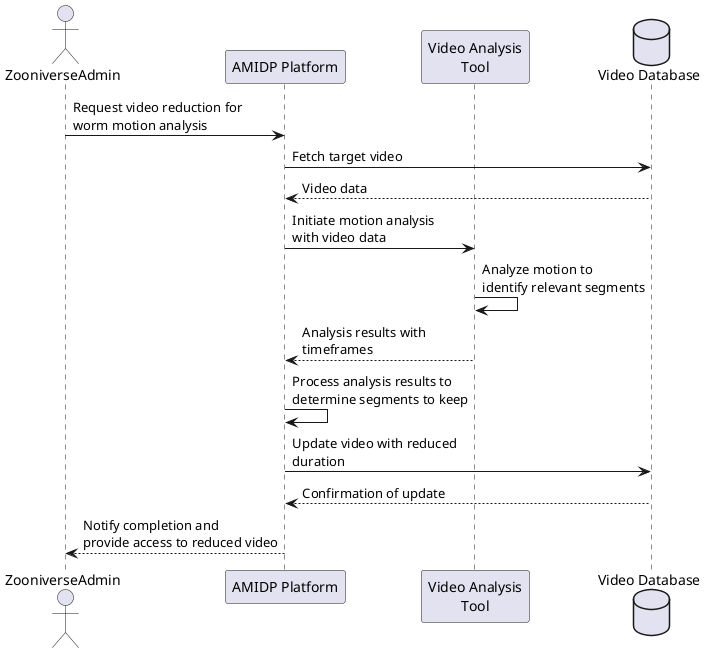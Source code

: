 @startuml
actor ZooniverseAdmin as admin
participant "AMIDP Platform" as AMIDP
participant "Video Analysis\nTool" as AnalysisTool
database "Video Database" as VideoDB

admin -> AMIDP : Request video reduction for\nworm motion analysis
AMIDP -> VideoDB : Fetch target video
VideoDB --> AMIDP : Video data
AMIDP -> AnalysisTool : Initiate motion analysis\nwith video data
AnalysisTool -> AnalysisTool : Analyze motion to\nidentify relevant segments
AnalysisTool --> AMIDP : Analysis results with\ntimeframes
AMIDP -> AMIDP : Process analysis results to\ndetermine segments to keep
AMIDP -> VideoDB : Update video with reduced\nduration
VideoDB --> AMIDP : Confirmation of update
AMIDP --> admin : Notify completion and\nprovide access to reduced video
@enduml